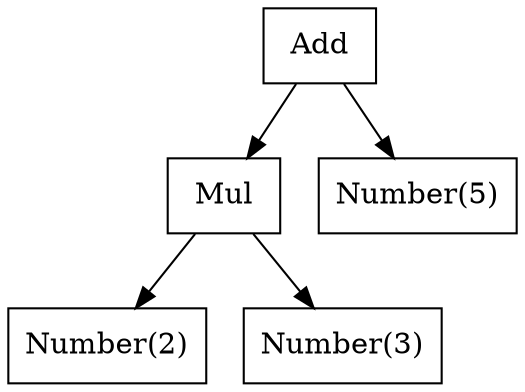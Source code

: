 digraph AST {
    node [shape=box];
    node0 [label="Add"];
    node1 [label="Mul"];
    node0 -> node1;
    node2 [label="Number(2)"];
    node1 -> node2;
    node3 [label="Number(3)"];
    node1 -> node3;
    node4 [label="Number(5)"];
    node0 -> node4;
}
